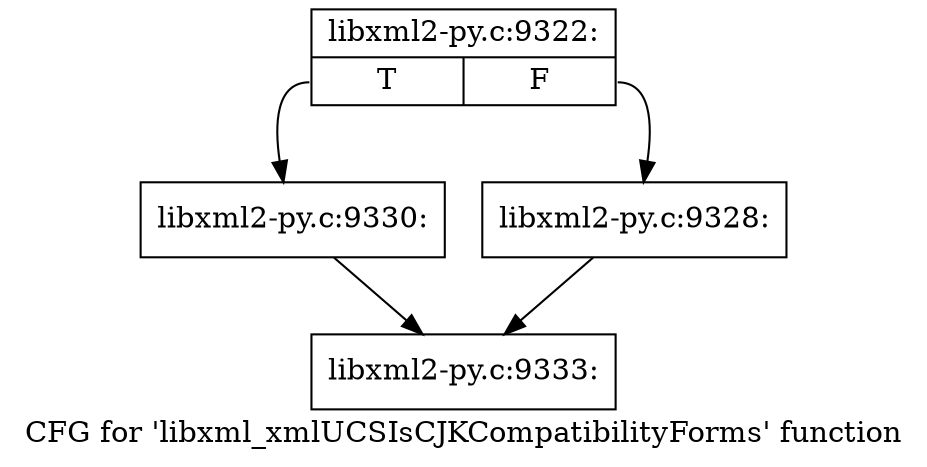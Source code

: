 digraph "CFG for 'libxml_xmlUCSIsCJKCompatibilityForms' function" {
	label="CFG for 'libxml_xmlUCSIsCJKCompatibilityForms' function";

	Node0x450b900 [shape=record,label="{libxml2-py.c:9322:|{<s0>T|<s1>F}}"];
	Node0x450b900:s0 -> Node0x450c960;
	Node0x450b900:s1 -> Node0x450c910;
	Node0x450c910 [shape=record,label="{libxml2-py.c:9328:}"];
	Node0x450c910 -> Node0x4509ea0;
	Node0x450c960 [shape=record,label="{libxml2-py.c:9330:}"];
	Node0x450c960 -> Node0x4509ea0;
	Node0x4509ea0 [shape=record,label="{libxml2-py.c:9333:}"];
}
